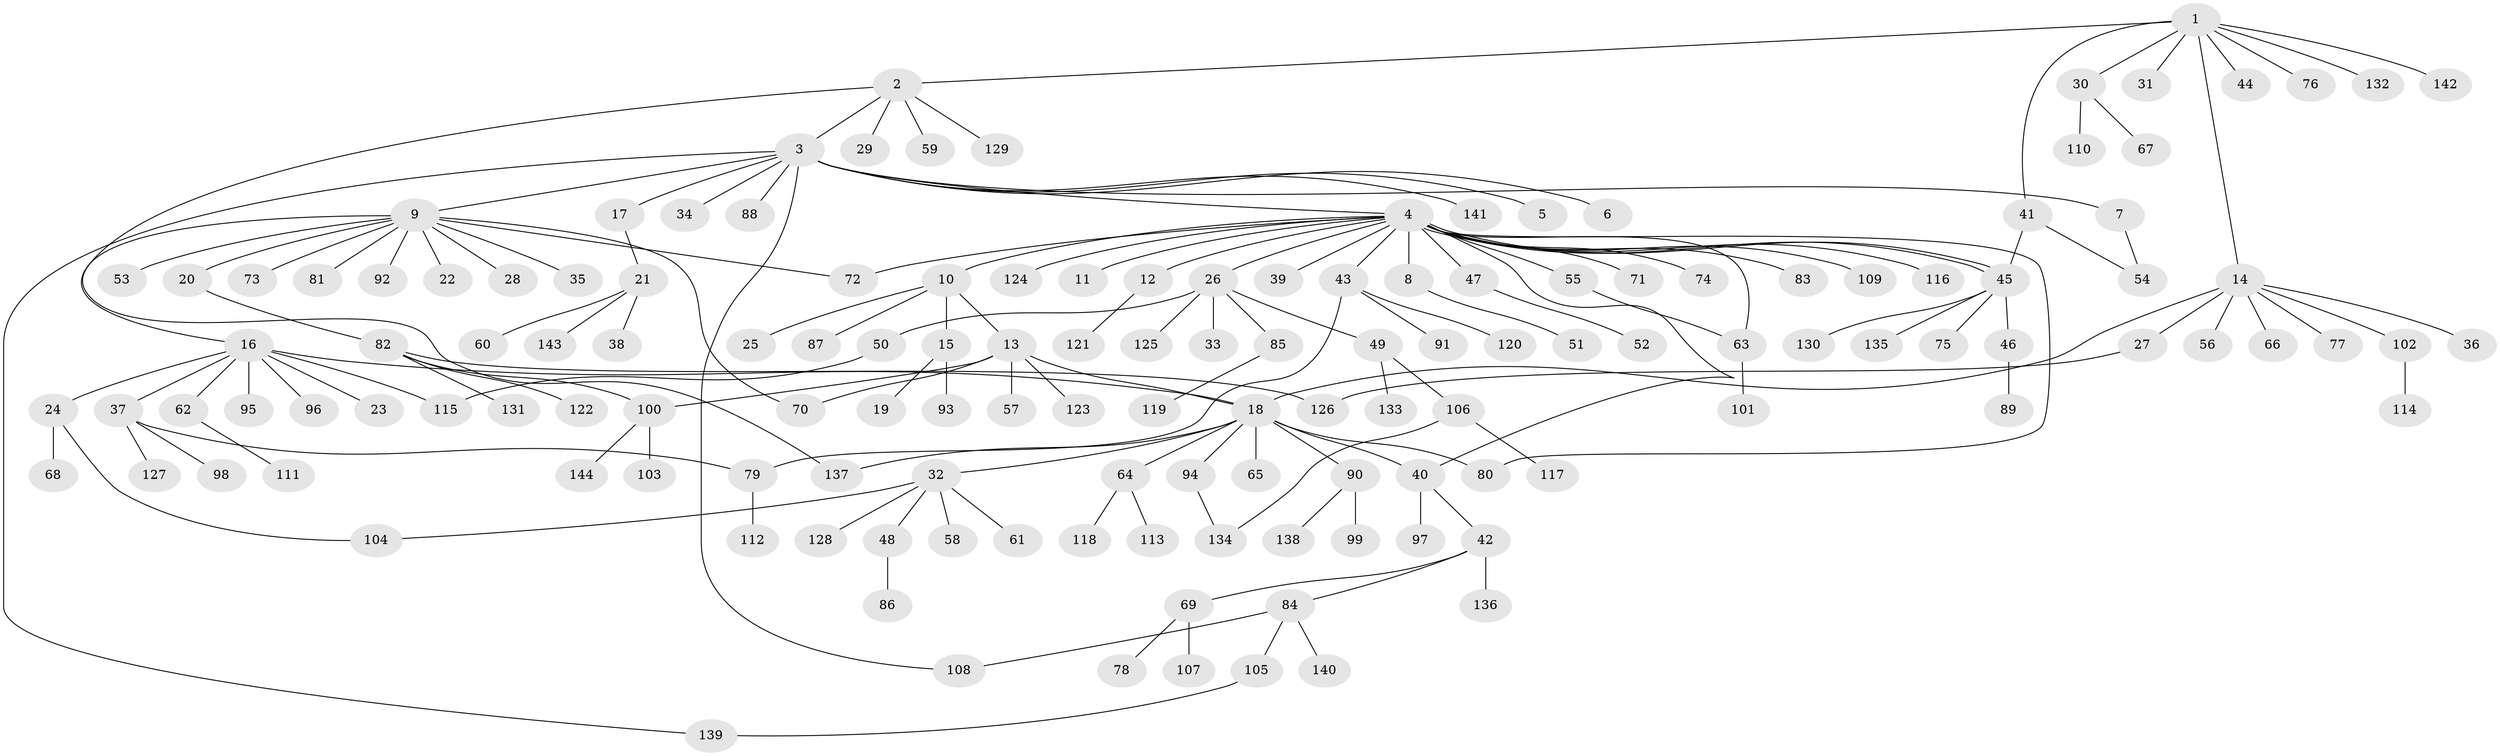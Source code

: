 // coarse degree distribution, {15: 0.008928571428571428, 6: 0.026785714285714284, 12: 0.008928571428571428, 21: 0.008928571428571428, 1: 0.5982142857142857, 2: 0.21428571428571427, 19: 0.008928571428571428, 4: 0.008928571428571428, 5: 0.044642857142857144, 10: 0.008928571428571428, 3: 0.0625}
// Generated by graph-tools (version 1.1) at 2025/23/03/03/25 07:23:50]
// undirected, 144 vertices, 162 edges
graph export_dot {
graph [start="1"]
  node [color=gray90,style=filled];
  1;
  2;
  3;
  4;
  5;
  6;
  7;
  8;
  9;
  10;
  11;
  12;
  13;
  14;
  15;
  16;
  17;
  18;
  19;
  20;
  21;
  22;
  23;
  24;
  25;
  26;
  27;
  28;
  29;
  30;
  31;
  32;
  33;
  34;
  35;
  36;
  37;
  38;
  39;
  40;
  41;
  42;
  43;
  44;
  45;
  46;
  47;
  48;
  49;
  50;
  51;
  52;
  53;
  54;
  55;
  56;
  57;
  58;
  59;
  60;
  61;
  62;
  63;
  64;
  65;
  66;
  67;
  68;
  69;
  70;
  71;
  72;
  73;
  74;
  75;
  76;
  77;
  78;
  79;
  80;
  81;
  82;
  83;
  84;
  85;
  86;
  87;
  88;
  89;
  90;
  91;
  92;
  93;
  94;
  95;
  96;
  97;
  98;
  99;
  100;
  101;
  102;
  103;
  104;
  105;
  106;
  107;
  108;
  109;
  110;
  111;
  112;
  113;
  114;
  115;
  116;
  117;
  118;
  119;
  120;
  121;
  122;
  123;
  124;
  125;
  126;
  127;
  128;
  129;
  130;
  131;
  132;
  133;
  134;
  135;
  136;
  137;
  138;
  139;
  140;
  141;
  142;
  143;
  144;
  1 -- 2;
  1 -- 14;
  1 -- 30;
  1 -- 31;
  1 -- 41;
  1 -- 44;
  1 -- 76;
  1 -- 132;
  1 -- 142;
  2 -- 3;
  2 -- 29;
  2 -- 59;
  2 -- 129;
  2 -- 137;
  3 -- 4;
  3 -- 5;
  3 -- 6;
  3 -- 7;
  3 -- 9;
  3 -- 17;
  3 -- 34;
  3 -- 88;
  3 -- 108;
  3 -- 139;
  3 -- 141;
  4 -- 8;
  4 -- 10;
  4 -- 11;
  4 -- 12;
  4 -- 26;
  4 -- 39;
  4 -- 40;
  4 -- 43;
  4 -- 45;
  4 -- 45;
  4 -- 47;
  4 -- 55;
  4 -- 63;
  4 -- 71;
  4 -- 72;
  4 -- 74;
  4 -- 80;
  4 -- 83;
  4 -- 109;
  4 -- 116;
  4 -- 124;
  7 -- 54;
  8 -- 51;
  9 -- 16;
  9 -- 20;
  9 -- 22;
  9 -- 28;
  9 -- 35;
  9 -- 53;
  9 -- 70;
  9 -- 72;
  9 -- 73;
  9 -- 81;
  9 -- 92;
  10 -- 13;
  10 -- 15;
  10 -- 25;
  10 -- 87;
  12 -- 121;
  13 -- 18;
  13 -- 57;
  13 -- 70;
  13 -- 100;
  13 -- 123;
  14 -- 18;
  14 -- 27;
  14 -- 36;
  14 -- 56;
  14 -- 66;
  14 -- 77;
  14 -- 102;
  15 -- 19;
  15 -- 93;
  16 -- 18;
  16 -- 23;
  16 -- 24;
  16 -- 37;
  16 -- 62;
  16 -- 95;
  16 -- 96;
  16 -- 115;
  17 -- 21;
  18 -- 32;
  18 -- 40;
  18 -- 64;
  18 -- 65;
  18 -- 80;
  18 -- 90;
  18 -- 94;
  18 -- 137;
  20 -- 82;
  21 -- 38;
  21 -- 60;
  21 -- 143;
  24 -- 68;
  24 -- 104;
  26 -- 33;
  26 -- 49;
  26 -- 50;
  26 -- 85;
  26 -- 125;
  27 -- 126;
  30 -- 67;
  30 -- 110;
  32 -- 48;
  32 -- 58;
  32 -- 61;
  32 -- 104;
  32 -- 128;
  37 -- 79;
  37 -- 98;
  37 -- 127;
  40 -- 42;
  40 -- 97;
  41 -- 45;
  41 -- 54;
  42 -- 69;
  42 -- 84;
  42 -- 136;
  43 -- 79;
  43 -- 91;
  43 -- 120;
  45 -- 46;
  45 -- 75;
  45 -- 130;
  45 -- 135;
  46 -- 89;
  47 -- 52;
  48 -- 86;
  49 -- 106;
  49 -- 133;
  50 -- 115;
  55 -- 63;
  62 -- 111;
  63 -- 101;
  64 -- 113;
  64 -- 118;
  69 -- 78;
  69 -- 107;
  79 -- 112;
  82 -- 100;
  82 -- 122;
  82 -- 126;
  82 -- 131;
  84 -- 105;
  84 -- 108;
  84 -- 140;
  85 -- 119;
  90 -- 99;
  90 -- 138;
  94 -- 134;
  100 -- 103;
  100 -- 144;
  102 -- 114;
  105 -- 139;
  106 -- 117;
  106 -- 134;
}
